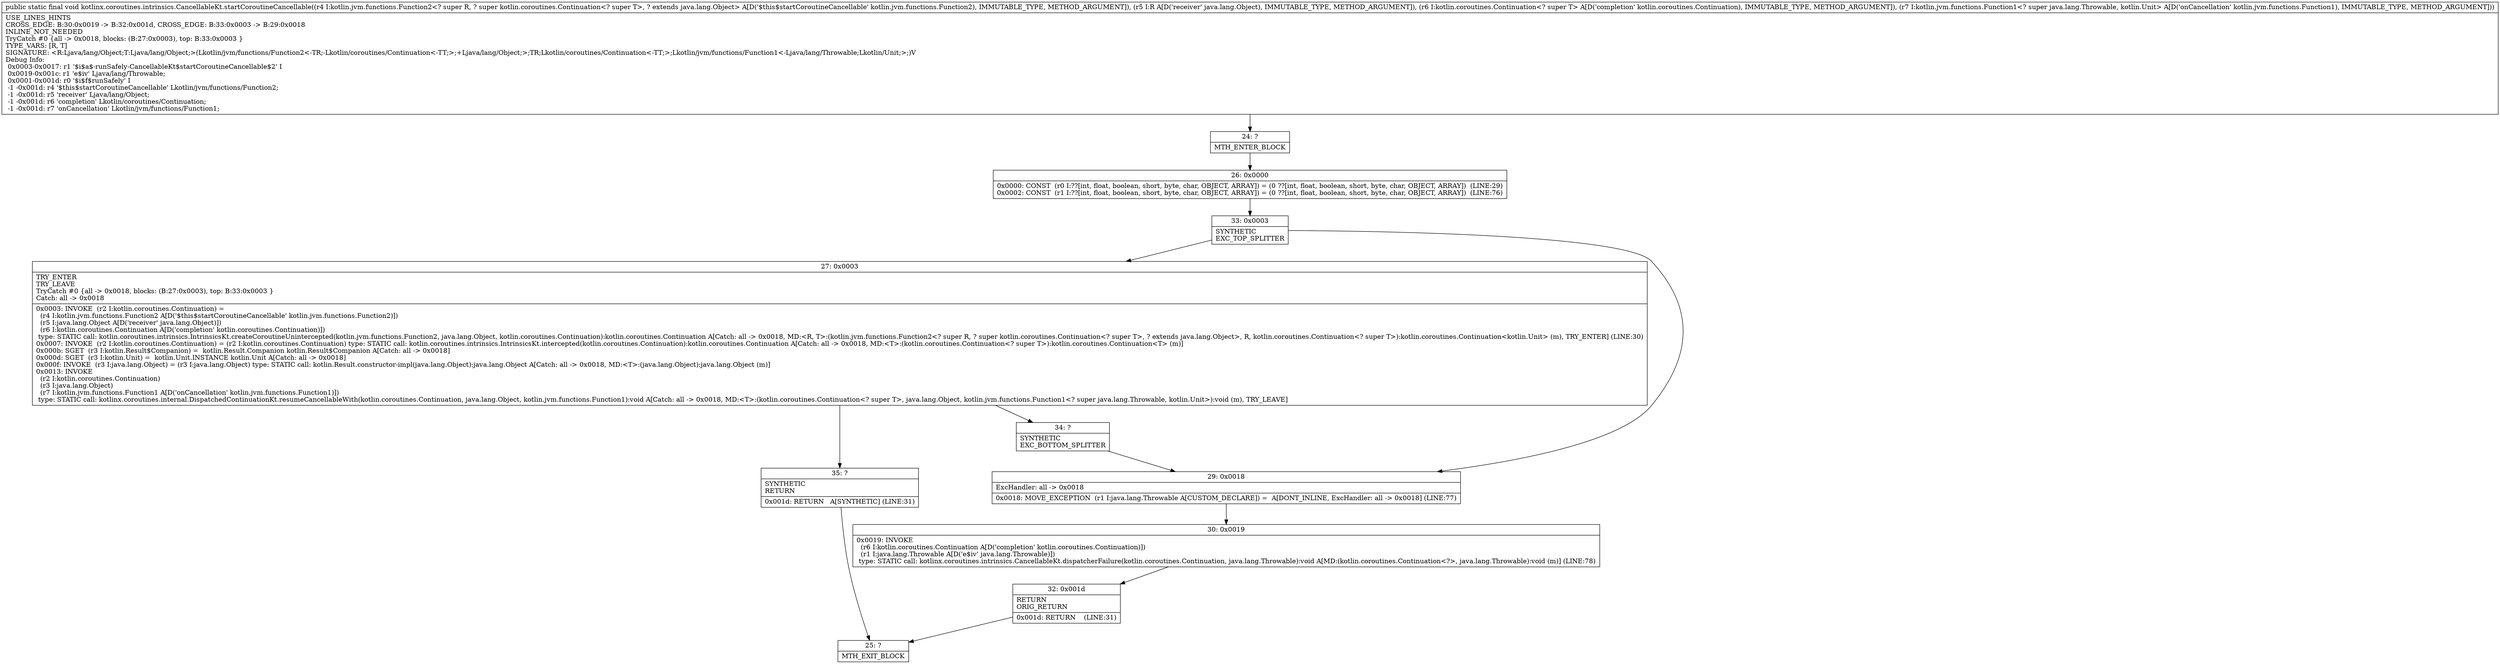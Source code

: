 digraph "CFG forkotlinx.coroutines.intrinsics.CancellableKt.startCoroutineCancellable(Lkotlin\/jvm\/functions\/Function2;Ljava\/lang\/Object;Lkotlin\/coroutines\/Continuation;Lkotlin\/jvm\/functions\/Function1;)V" {
Node_24 [shape=record,label="{24\:\ ?|MTH_ENTER_BLOCK\l}"];
Node_26 [shape=record,label="{26\:\ 0x0000|0x0000: CONST  (r0 I:??[int, float, boolean, short, byte, char, OBJECT, ARRAY]) = (0 ??[int, float, boolean, short, byte, char, OBJECT, ARRAY])  (LINE:29)\l0x0002: CONST  (r1 I:??[int, float, boolean, short, byte, char, OBJECT, ARRAY]) = (0 ??[int, float, boolean, short, byte, char, OBJECT, ARRAY])  (LINE:76)\l}"];
Node_33 [shape=record,label="{33\:\ 0x0003|SYNTHETIC\lEXC_TOP_SPLITTER\l}"];
Node_27 [shape=record,label="{27\:\ 0x0003|TRY_ENTER\lTRY_LEAVE\lTryCatch #0 \{all \-\> 0x0018, blocks: (B:27:0x0003), top: B:33:0x0003 \}\lCatch: all \-\> 0x0018\l|0x0003: INVOKE  (r2 I:kotlin.coroutines.Continuation) = \l  (r4 I:kotlin.jvm.functions.Function2 A[D('$this$startCoroutineCancellable' kotlin.jvm.functions.Function2)])\l  (r5 I:java.lang.Object A[D('receiver' java.lang.Object)])\l  (r6 I:kotlin.coroutines.Continuation A[D('completion' kotlin.coroutines.Continuation)])\l type: STATIC call: kotlin.coroutines.intrinsics.IntrinsicsKt.createCoroutineUnintercepted(kotlin.jvm.functions.Function2, java.lang.Object, kotlin.coroutines.Continuation):kotlin.coroutines.Continuation A[Catch: all \-\> 0x0018, MD:\<R, T\>:(kotlin.jvm.functions.Function2\<? super R, ? super kotlin.coroutines.Continuation\<? super T\>, ? extends java.lang.Object\>, R, kotlin.coroutines.Continuation\<? super T\>):kotlin.coroutines.Continuation\<kotlin.Unit\> (m), TRY_ENTER] (LINE:30)\l0x0007: INVOKE  (r2 I:kotlin.coroutines.Continuation) = (r2 I:kotlin.coroutines.Continuation) type: STATIC call: kotlin.coroutines.intrinsics.IntrinsicsKt.intercepted(kotlin.coroutines.Continuation):kotlin.coroutines.Continuation A[Catch: all \-\> 0x0018, MD:\<T\>:(kotlin.coroutines.Continuation\<? super T\>):kotlin.coroutines.Continuation\<T\> (m)]\l0x000b: SGET  (r3 I:kotlin.Result$Companion) =  kotlin.Result.Companion kotlin.Result$Companion A[Catch: all \-\> 0x0018]\l0x000d: SGET  (r3 I:kotlin.Unit) =  kotlin.Unit.INSTANCE kotlin.Unit A[Catch: all \-\> 0x0018]\l0x000f: INVOKE  (r3 I:java.lang.Object) = (r3 I:java.lang.Object) type: STATIC call: kotlin.Result.constructor\-impl(java.lang.Object):java.lang.Object A[Catch: all \-\> 0x0018, MD:\<T\>:(java.lang.Object):java.lang.Object (m)]\l0x0013: INVOKE  \l  (r2 I:kotlin.coroutines.Continuation)\l  (r3 I:java.lang.Object)\l  (r7 I:kotlin.jvm.functions.Function1 A[D('onCancellation' kotlin.jvm.functions.Function1)])\l type: STATIC call: kotlinx.coroutines.internal.DispatchedContinuationKt.resumeCancellableWith(kotlin.coroutines.Continuation, java.lang.Object, kotlin.jvm.functions.Function1):void A[Catch: all \-\> 0x0018, MD:\<T\>:(kotlin.coroutines.Continuation\<? super T\>, java.lang.Object, kotlin.jvm.functions.Function1\<? super java.lang.Throwable, kotlin.Unit\>):void (m), TRY_LEAVE]\l}"];
Node_34 [shape=record,label="{34\:\ ?|SYNTHETIC\lEXC_BOTTOM_SPLITTER\l}"];
Node_35 [shape=record,label="{35\:\ ?|SYNTHETIC\lRETURN\l|0x001d: RETURN   A[SYNTHETIC] (LINE:31)\l}"];
Node_25 [shape=record,label="{25\:\ ?|MTH_EXIT_BLOCK\l}"];
Node_29 [shape=record,label="{29\:\ 0x0018|ExcHandler: all \-\> 0x0018\l|0x0018: MOVE_EXCEPTION  (r1 I:java.lang.Throwable A[CUSTOM_DECLARE]) =  A[DONT_INLINE, ExcHandler: all \-\> 0x0018] (LINE:77)\l}"];
Node_30 [shape=record,label="{30\:\ 0x0019|0x0019: INVOKE  \l  (r6 I:kotlin.coroutines.Continuation A[D('completion' kotlin.coroutines.Continuation)])\l  (r1 I:java.lang.Throwable A[D('e$iv' java.lang.Throwable)])\l type: STATIC call: kotlinx.coroutines.intrinsics.CancellableKt.dispatcherFailure(kotlin.coroutines.Continuation, java.lang.Throwable):void A[MD:(kotlin.coroutines.Continuation\<?\>, java.lang.Throwable):void (m)] (LINE:78)\l}"];
Node_32 [shape=record,label="{32\:\ 0x001d|RETURN\lORIG_RETURN\l|0x001d: RETURN    (LINE:31)\l}"];
MethodNode[shape=record,label="{public static final void kotlinx.coroutines.intrinsics.CancellableKt.startCoroutineCancellable((r4 I:kotlin.jvm.functions.Function2\<? super R, ? super kotlin.coroutines.Continuation\<? super T\>, ? extends java.lang.Object\> A[D('$this$startCoroutineCancellable' kotlin.jvm.functions.Function2), IMMUTABLE_TYPE, METHOD_ARGUMENT]), (r5 I:R A[D('receiver' java.lang.Object), IMMUTABLE_TYPE, METHOD_ARGUMENT]), (r6 I:kotlin.coroutines.Continuation\<? super T\> A[D('completion' kotlin.coroutines.Continuation), IMMUTABLE_TYPE, METHOD_ARGUMENT]), (r7 I:kotlin.jvm.functions.Function1\<? super java.lang.Throwable, kotlin.Unit\> A[D('onCancellation' kotlin.jvm.functions.Function1), IMMUTABLE_TYPE, METHOD_ARGUMENT]))  | USE_LINES_HINTS\lCROSS_EDGE: B:30:0x0019 \-\> B:32:0x001d, CROSS_EDGE: B:33:0x0003 \-\> B:29:0x0018\lINLINE_NOT_NEEDED\lTryCatch #0 \{all \-\> 0x0018, blocks: (B:27:0x0003), top: B:33:0x0003 \}\lTYPE_VARS: [R, T]\lSIGNATURE: \<R:Ljava\/lang\/Object;T:Ljava\/lang\/Object;\>(Lkotlin\/jvm\/functions\/Function2\<\-TR;\-Lkotlin\/coroutines\/Continuation\<\-TT;\>;+Ljava\/lang\/Object;\>;TR;Lkotlin\/coroutines\/Continuation\<\-TT;\>;Lkotlin\/jvm\/functions\/Function1\<\-Ljava\/lang\/Throwable;Lkotlin\/Unit;\>;)V\lDebug Info:\l  0x0003\-0x0017: r1 '$i$a$\-runSafely\-CancellableKt$startCoroutineCancellable$2' I\l  0x0019\-0x001c: r1 'e$iv' Ljava\/lang\/Throwable;\l  0x0001\-0x001d: r0 '$i$f$runSafely' I\l  \-1 \-0x001d: r4 '$this$startCoroutineCancellable' Lkotlin\/jvm\/functions\/Function2;\l  \-1 \-0x001d: r5 'receiver' Ljava\/lang\/Object;\l  \-1 \-0x001d: r6 'completion' Lkotlin\/coroutines\/Continuation;\l  \-1 \-0x001d: r7 'onCancellation' Lkotlin\/jvm\/functions\/Function1;\l}"];
MethodNode -> Node_24;Node_24 -> Node_26;
Node_26 -> Node_33;
Node_33 -> Node_27;
Node_33 -> Node_29;
Node_27 -> Node_34;
Node_27 -> Node_35;
Node_34 -> Node_29;
Node_35 -> Node_25;
Node_29 -> Node_30;
Node_30 -> Node_32;
Node_32 -> Node_25;
}

